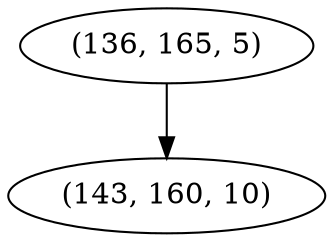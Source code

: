 digraph tree {
    "(136, 165, 5)";
    "(143, 160, 10)";
    "(136, 165, 5)" -> "(143, 160, 10)";
}
